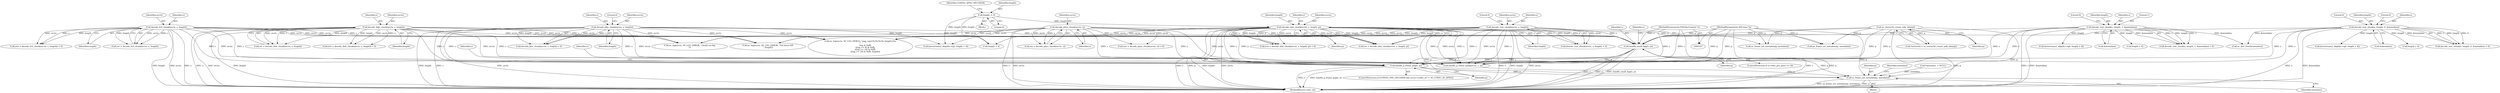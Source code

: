 digraph "0_FFmpeg_e477f09d0b3619f3d29173b2cd593e17e2d1978e@pointer" {
"1000764" [label="(Call,handle_p_frame_png(s, p))"];
"1000394" [label="(Call,decode_trns_chunk(avctx, s, length))"];
"1000375" [label="(Call,decode_idat_chunk(avctx, s, length, p))"];
"1000356" [label="(Call,length -= 4)"];
"1000403" [label="(Call,decode_text_chunk(s, length, 0, &metadata))"];
"1000303" [label="(Call,decode_phys_chunk(avctx, s))"];
"1000425" [label="(Call,decode_text_chunk(s, length, 1, &metadata))"];
"1000385" [label="(Call,decode_plte_chunk(avctx, s, length))"];
"1000323" [label="(Call,decode_fctl_chunk(avctx, s, length))"];
"1000292" [label="(Call,decode_ihdr_chunk(avctx, s, length))"];
"1000567" [label="(Call,handle_small_bpp(s, p))"];
"1000109" [label="(MethodParameterIn,PNGDecContext *s)"];
"1000457" [label="(Call,av_stereo3d_create_side_data(p))"];
"1000110" [label="(MethodParameterIn,AVFrame *p)"];
"1000800" [label="(Call,av_frame_set_metadata(p, metadata))"];
"1000801" [label="(Identifier,p)"];
"1000431" [label="(Literal,0)"];
"1000414" [label="(Call,bytestream2_skip(&s->gb, length + 4))"];
"1000110" [label="(MethodParameterIn,AVFrame *p)"];
"1000800" [label="(Call,av_frame_set_metadata(p, metadata))"];
"1000180" [label="(Call,av_log(avctx, AV_LOG_ERROR, \"%d bytes left\n\", length))"];
"1000809" [label="(Call,av_dict_free(&metadata))"];
"1000378" [label="(Identifier,length)"];
"1000567" [label="(Call,handle_small_bpp(s, p))"];
"1000407" [label="(Call,&metadata)"];
"1000568" [label="(Identifier,s)"];
"1000419" [label="(Call,length + 4)"];
"1000766" [label="(Identifier,p)"];
"1000388" [label="(Identifier,length)"];
"1000457" [label="(Call,av_stereo3d_create_side_data(p))"];
"1000397" [label="(Identifier,length)"];
"1000436" [label="(Call,bytestream2_skip(&s->gb, length + 4))"];
"1000458" [label="(Identifier,p)"];
"1000403" [label="(Call,decode_text_chunk(s, length, 0, &metadata))"];
"1000321" [label="(Call,ret = decode_fctl_chunk(avctx, s, length))"];
"1000384" [label="(Call,decode_plte_chunk(avctx, s, length) < 0)"];
"1000377" [label="(Identifier,s)"];
"1000406" [label="(Literal,0)"];
"1000320" [label="(Call,(ret = decode_fctl_chunk(avctx, s, length)) < 0)"];
"1000361" [label="(Identifier,CONFIG_APNG_DECODER)"];
"1000387" [label="(Identifier,s)"];
"1000427" [label="(Identifier,length)"];
"1000243" [label="(Call,av_log(avctx, AV_LOG_DEBUG, \"png: tag=%c%c%c%c length=%u\n\",\n                (tag & 0xff),\n                ((tag >> 8) & 0xff),\n                ((tag >> 16) & 0xff),\n                ((tag >> 24) & 0xff), length))"];
"1000804" [label="(Identifier,metadata)"];
"1000222" [label="(Call,av_log(avctx, AV_LOG_ERROR, \"chunk too big\n\"))"];
"1000289" [label="(Call,(ret = decode_ihdr_chunk(avctx, s, length)) < 0)"];
"1000561" [label="(ControlStructure,if (s->bits_per_pixel <= 4))"];
"1000151" [label="(Call,av_frame_set_metadata(p, metadata))"];
"1000372" [label="(Call,(ret = decode_idat_chunk(avctx, s, length, p)) < 0)"];
"1000326" [label="(Identifier,length)"];
"1000429" [label="(Call,&metadata)"];
"1000375" [label="(Call,decode_idat_chunk(avctx, s, length, p))"];
"1000357" [label="(Identifier,length)"];
"1000789" [label="(Identifier,s)"];
"1000356" [label="(Call,length -= 4)"];
"1000304" [label="(Identifier,avctx)"];
"1000455" [label="(Call,*stereo3d = av_stereo3d_create_side_data(p))"];
"1000533" [label="(Call,bytestream2_skip(&s->gb, length + 4))"];
"1000538" [label="(Call,length + 4)"];
"1000441" [label="(Call,length + 4)"];
"1000828" [label="(MethodReturn,static int)"];
"1000396" [label="(Identifier,s)"];
"1000295" [label="(Identifier,length)"];
"1000802" [label="(Identifier,metadata)"];
"1000294" [label="(Identifier,s)"];
"1000569" [label="(Identifier,p)"];
"1000305" [label="(Identifier,s)"];
"1000292" [label="(Call,decode_ihdr_chunk(avctx, s, length))"];
"1000112" [label="(Block,)"];
"1000358" [label="(Literal,4)"];
"1000765" [label="(Identifier,s)"];
"1000324" [label="(Identifier,avctx)"];
"1000325" [label="(Identifier,s)"];
"1000376" [label="(Identifier,avctx)"];
"1000426" [label="(Identifier,s)"];
"1000405" [label="(Identifier,length)"];
"1000398" [label="(Literal,0)"];
"1000409" [label="(Literal,0)"];
"1000300" [label="(Call,(ret = decode_phys_chunk(avctx, s)) < 0)"];
"1000389" [label="(Literal,0)"];
"1000293" [label="(Identifier,avctx)"];
"1000379" [label="(Identifier,p)"];
"1000425" [label="(Call,decode_text_chunk(s, length, 1, &metadata))"];
"1000301" [label="(Call,ret = decode_phys_chunk(avctx, s))"];
"1000428" [label="(Literal,1)"];
"1000556" [label="(Call,av_frame_set_metadata(p, metadata))"];
"1000394" [label="(Call,decode_trns_chunk(avctx, s, length))"];
"1000393" [label="(Call,decode_trns_chunk(avctx, s, length) < 0)"];
"1000756" [label="(ControlStructure,if (CONFIG_PNG_DECODER && avctx->codec_id != AV_CODEC_ID_APNG))"];
"1000290" [label="(Call,ret = decode_ihdr_chunk(avctx, s, length))"];
"1000373" [label="(Call,ret = decode_idat_chunk(avctx, s, length, p))"];
"1000114" [label="(Call,*metadata  = NULL)"];
"1000402" [label="(Call,decode_text_chunk(s, length, 0, &metadata) < 0)"];
"1000303" [label="(Call,decode_phys_chunk(avctx, s))"];
"1000424" [label="(Call,decode_text_chunk(s, length, 1, &metadata) < 0)"];
"1000764" [label="(Call,handle_p_frame_png(s, p))"];
"1000395" [label="(Identifier,avctx)"];
"1000404" [label="(Identifier,s)"];
"1000386" [label="(Identifier,avctx)"];
"1000323" [label="(Call,decode_fctl_chunk(avctx, s, length))"];
"1000780" [label="(Call,handle_p_frame_apng(avctx, s, p))"];
"1000573" [label="(Identifier,s)"];
"1000109" [label="(MethodParameterIn,PNGDecContext *s)"];
"1000385" [label="(Call,decode_plte_chunk(avctx, s, length))"];
"1000287" [label="(Block,)"];
"1000764" -> "1000756"  [label="AST: "];
"1000764" -> "1000766"  [label="CFG: "];
"1000765" -> "1000764"  [label="AST: "];
"1000766" -> "1000764"  [label="AST: "];
"1000789" -> "1000764"  [label="CFG: "];
"1000764" -> "1000828"  [label="DDG: handle_p_frame_png(s, p)"];
"1000764" -> "1000828"  [label="DDG: s"];
"1000394" -> "1000764"  [label="DDG: s"];
"1000375" -> "1000764"  [label="DDG: s"];
"1000375" -> "1000764"  [label="DDG: p"];
"1000403" -> "1000764"  [label="DDG: s"];
"1000303" -> "1000764"  [label="DDG: s"];
"1000425" -> "1000764"  [label="DDG: s"];
"1000385" -> "1000764"  [label="DDG: s"];
"1000323" -> "1000764"  [label="DDG: s"];
"1000292" -> "1000764"  [label="DDG: s"];
"1000567" -> "1000764"  [label="DDG: s"];
"1000567" -> "1000764"  [label="DDG: p"];
"1000109" -> "1000764"  [label="DDG: s"];
"1000457" -> "1000764"  [label="DDG: p"];
"1000110" -> "1000764"  [label="DDG: p"];
"1000764" -> "1000800"  [label="DDG: p"];
"1000394" -> "1000393"  [label="AST: "];
"1000394" -> "1000397"  [label="CFG: "];
"1000395" -> "1000394"  [label="AST: "];
"1000396" -> "1000394"  [label="AST: "];
"1000397" -> "1000394"  [label="AST: "];
"1000398" -> "1000394"  [label="CFG: "];
"1000394" -> "1000828"  [label="DDG: s"];
"1000394" -> "1000828"  [label="DDG: length"];
"1000394" -> "1000828"  [label="DDG: avctx"];
"1000394" -> "1000180"  [label="DDG: avctx"];
"1000394" -> "1000222"  [label="DDG: avctx"];
"1000394" -> "1000243"  [label="DDG: avctx"];
"1000394" -> "1000393"  [label="DDG: avctx"];
"1000394" -> "1000393"  [label="DDG: s"];
"1000394" -> "1000393"  [label="DDG: length"];
"1000394" -> "1000533"  [label="DDG: length"];
"1000394" -> "1000538"  [label="DDG: length"];
"1000394" -> "1000567"  [label="DDG: s"];
"1000394" -> "1000780"  [label="DDG: avctx"];
"1000394" -> "1000780"  [label="DDG: s"];
"1000375" -> "1000373"  [label="AST: "];
"1000375" -> "1000379"  [label="CFG: "];
"1000376" -> "1000375"  [label="AST: "];
"1000377" -> "1000375"  [label="AST: "];
"1000378" -> "1000375"  [label="AST: "];
"1000379" -> "1000375"  [label="AST: "];
"1000373" -> "1000375"  [label="CFG: "];
"1000375" -> "1000828"  [label="DDG: avctx"];
"1000375" -> "1000828"  [label="DDG: s"];
"1000375" -> "1000828"  [label="DDG: p"];
"1000375" -> "1000828"  [label="DDG: length"];
"1000375" -> "1000151"  [label="DDG: p"];
"1000375" -> "1000180"  [label="DDG: avctx"];
"1000375" -> "1000222"  [label="DDG: avctx"];
"1000375" -> "1000243"  [label="DDG: avctx"];
"1000375" -> "1000372"  [label="DDG: avctx"];
"1000375" -> "1000372"  [label="DDG: s"];
"1000375" -> "1000372"  [label="DDG: length"];
"1000375" -> "1000372"  [label="DDG: p"];
"1000375" -> "1000373"  [label="DDG: avctx"];
"1000375" -> "1000373"  [label="DDG: s"];
"1000375" -> "1000373"  [label="DDG: length"];
"1000375" -> "1000373"  [label="DDG: p"];
"1000356" -> "1000375"  [label="DDG: length"];
"1000375" -> "1000556"  [label="DDG: p"];
"1000375" -> "1000567"  [label="DDG: s"];
"1000375" -> "1000567"  [label="DDG: p"];
"1000375" -> "1000780"  [label="DDG: avctx"];
"1000375" -> "1000780"  [label="DDG: s"];
"1000375" -> "1000780"  [label="DDG: p"];
"1000375" -> "1000800"  [label="DDG: p"];
"1000356" -> "1000287"  [label="AST: "];
"1000356" -> "1000358"  [label="CFG: "];
"1000357" -> "1000356"  [label="AST: "];
"1000358" -> "1000356"  [label="AST: "];
"1000361" -> "1000356"  [label="CFG: "];
"1000356" -> "1000533"  [label="DDG: length"];
"1000356" -> "1000538"  [label="DDG: length"];
"1000403" -> "1000402"  [label="AST: "];
"1000403" -> "1000407"  [label="CFG: "];
"1000404" -> "1000403"  [label="AST: "];
"1000405" -> "1000403"  [label="AST: "];
"1000406" -> "1000403"  [label="AST: "];
"1000407" -> "1000403"  [label="AST: "];
"1000409" -> "1000403"  [label="CFG: "];
"1000403" -> "1000828"  [label="DDG: s"];
"1000403" -> "1000828"  [label="DDG: &metadata"];
"1000403" -> "1000402"  [label="DDG: s"];
"1000403" -> "1000402"  [label="DDG: length"];
"1000403" -> "1000402"  [label="DDG: 0"];
"1000403" -> "1000402"  [label="DDG: &metadata"];
"1000403" -> "1000414"  [label="DDG: length"];
"1000403" -> "1000419"  [label="DDG: length"];
"1000403" -> "1000567"  [label="DDG: s"];
"1000403" -> "1000780"  [label="DDG: s"];
"1000403" -> "1000809"  [label="DDG: &metadata"];
"1000303" -> "1000301"  [label="AST: "];
"1000303" -> "1000305"  [label="CFG: "];
"1000304" -> "1000303"  [label="AST: "];
"1000305" -> "1000303"  [label="AST: "];
"1000301" -> "1000303"  [label="CFG: "];
"1000303" -> "1000828"  [label="DDG: avctx"];
"1000303" -> "1000828"  [label="DDG: s"];
"1000303" -> "1000180"  [label="DDG: avctx"];
"1000303" -> "1000222"  [label="DDG: avctx"];
"1000303" -> "1000243"  [label="DDG: avctx"];
"1000303" -> "1000300"  [label="DDG: avctx"];
"1000303" -> "1000300"  [label="DDG: s"];
"1000303" -> "1000301"  [label="DDG: avctx"];
"1000303" -> "1000301"  [label="DDG: s"];
"1000303" -> "1000567"  [label="DDG: s"];
"1000303" -> "1000780"  [label="DDG: avctx"];
"1000303" -> "1000780"  [label="DDG: s"];
"1000425" -> "1000424"  [label="AST: "];
"1000425" -> "1000429"  [label="CFG: "];
"1000426" -> "1000425"  [label="AST: "];
"1000427" -> "1000425"  [label="AST: "];
"1000428" -> "1000425"  [label="AST: "];
"1000429" -> "1000425"  [label="AST: "];
"1000431" -> "1000425"  [label="CFG: "];
"1000425" -> "1000828"  [label="DDG: s"];
"1000425" -> "1000828"  [label="DDG: &metadata"];
"1000425" -> "1000424"  [label="DDG: s"];
"1000425" -> "1000424"  [label="DDG: length"];
"1000425" -> "1000424"  [label="DDG: 1"];
"1000425" -> "1000424"  [label="DDG: &metadata"];
"1000425" -> "1000436"  [label="DDG: length"];
"1000425" -> "1000441"  [label="DDG: length"];
"1000425" -> "1000567"  [label="DDG: s"];
"1000425" -> "1000780"  [label="DDG: s"];
"1000425" -> "1000809"  [label="DDG: &metadata"];
"1000385" -> "1000384"  [label="AST: "];
"1000385" -> "1000388"  [label="CFG: "];
"1000386" -> "1000385"  [label="AST: "];
"1000387" -> "1000385"  [label="AST: "];
"1000388" -> "1000385"  [label="AST: "];
"1000389" -> "1000385"  [label="CFG: "];
"1000385" -> "1000828"  [label="DDG: length"];
"1000385" -> "1000828"  [label="DDG: s"];
"1000385" -> "1000828"  [label="DDG: avctx"];
"1000385" -> "1000180"  [label="DDG: avctx"];
"1000385" -> "1000222"  [label="DDG: avctx"];
"1000385" -> "1000243"  [label="DDG: avctx"];
"1000385" -> "1000384"  [label="DDG: avctx"];
"1000385" -> "1000384"  [label="DDG: s"];
"1000385" -> "1000384"  [label="DDG: length"];
"1000385" -> "1000533"  [label="DDG: length"];
"1000385" -> "1000538"  [label="DDG: length"];
"1000385" -> "1000567"  [label="DDG: s"];
"1000385" -> "1000780"  [label="DDG: avctx"];
"1000385" -> "1000780"  [label="DDG: s"];
"1000323" -> "1000321"  [label="AST: "];
"1000323" -> "1000326"  [label="CFG: "];
"1000324" -> "1000323"  [label="AST: "];
"1000325" -> "1000323"  [label="AST: "];
"1000326" -> "1000323"  [label="AST: "];
"1000321" -> "1000323"  [label="CFG: "];
"1000323" -> "1000828"  [label="DDG: length"];
"1000323" -> "1000828"  [label="DDG: avctx"];
"1000323" -> "1000828"  [label="DDG: s"];
"1000323" -> "1000180"  [label="DDG: avctx"];
"1000323" -> "1000222"  [label="DDG: avctx"];
"1000323" -> "1000243"  [label="DDG: avctx"];
"1000323" -> "1000320"  [label="DDG: avctx"];
"1000323" -> "1000320"  [label="DDG: s"];
"1000323" -> "1000320"  [label="DDG: length"];
"1000323" -> "1000321"  [label="DDG: avctx"];
"1000323" -> "1000321"  [label="DDG: s"];
"1000323" -> "1000321"  [label="DDG: length"];
"1000323" -> "1000567"  [label="DDG: s"];
"1000323" -> "1000780"  [label="DDG: avctx"];
"1000323" -> "1000780"  [label="DDG: s"];
"1000292" -> "1000290"  [label="AST: "];
"1000292" -> "1000295"  [label="CFG: "];
"1000293" -> "1000292"  [label="AST: "];
"1000294" -> "1000292"  [label="AST: "];
"1000295" -> "1000292"  [label="AST: "];
"1000290" -> "1000292"  [label="CFG: "];
"1000292" -> "1000828"  [label="DDG: s"];
"1000292" -> "1000828"  [label="DDG: avctx"];
"1000292" -> "1000828"  [label="DDG: length"];
"1000292" -> "1000180"  [label="DDG: avctx"];
"1000292" -> "1000222"  [label="DDG: avctx"];
"1000292" -> "1000243"  [label="DDG: avctx"];
"1000292" -> "1000289"  [label="DDG: avctx"];
"1000292" -> "1000289"  [label="DDG: s"];
"1000292" -> "1000289"  [label="DDG: length"];
"1000292" -> "1000290"  [label="DDG: avctx"];
"1000292" -> "1000290"  [label="DDG: s"];
"1000292" -> "1000290"  [label="DDG: length"];
"1000292" -> "1000567"  [label="DDG: s"];
"1000292" -> "1000780"  [label="DDG: avctx"];
"1000292" -> "1000780"  [label="DDG: s"];
"1000567" -> "1000561"  [label="AST: "];
"1000567" -> "1000569"  [label="CFG: "];
"1000568" -> "1000567"  [label="AST: "];
"1000569" -> "1000567"  [label="AST: "];
"1000573" -> "1000567"  [label="CFG: "];
"1000567" -> "1000828"  [label="DDG: s"];
"1000567" -> "1000828"  [label="DDG: p"];
"1000567" -> "1000828"  [label="DDG: handle_small_bpp(s, p)"];
"1000109" -> "1000567"  [label="DDG: s"];
"1000457" -> "1000567"  [label="DDG: p"];
"1000110" -> "1000567"  [label="DDG: p"];
"1000567" -> "1000780"  [label="DDG: s"];
"1000567" -> "1000780"  [label="DDG: p"];
"1000567" -> "1000800"  [label="DDG: p"];
"1000109" -> "1000107"  [label="AST: "];
"1000109" -> "1000828"  [label="DDG: s"];
"1000109" -> "1000780"  [label="DDG: s"];
"1000457" -> "1000455"  [label="AST: "];
"1000457" -> "1000458"  [label="CFG: "];
"1000458" -> "1000457"  [label="AST: "];
"1000455" -> "1000457"  [label="CFG: "];
"1000457" -> "1000828"  [label="DDG: p"];
"1000457" -> "1000151"  [label="DDG: p"];
"1000457" -> "1000455"  [label="DDG: p"];
"1000457" -> "1000556"  [label="DDG: p"];
"1000457" -> "1000780"  [label="DDG: p"];
"1000457" -> "1000800"  [label="DDG: p"];
"1000110" -> "1000107"  [label="AST: "];
"1000110" -> "1000828"  [label="DDG: p"];
"1000110" -> "1000151"  [label="DDG: p"];
"1000110" -> "1000556"  [label="DDG: p"];
"1000110" -> "1000780"  [label="DDG: p"];
"1000110" -> "1000800"  [label="DDG: p"];
"1000800" -> "1000112"  [label="AST: "];
"1000800" -> "1000802"  [label="CFG: "];
"1000801" -> "1000800"  [label="AST: "];
"1000802" -> "1000800"  [label="AST: "];
"1000804" -> "1000800"  [label="CFG: "];
"1000800" -> "1000828"  [label="DDG: av_frame_set_metadata(p, metadata)"];
"1000800" -> "1000828"  [label="DDG: p"];
"1000780" -> "1000800"  [label="DDG: p"];
"1000114" -> "1000800"  [label="DDG: metadata"];
}
